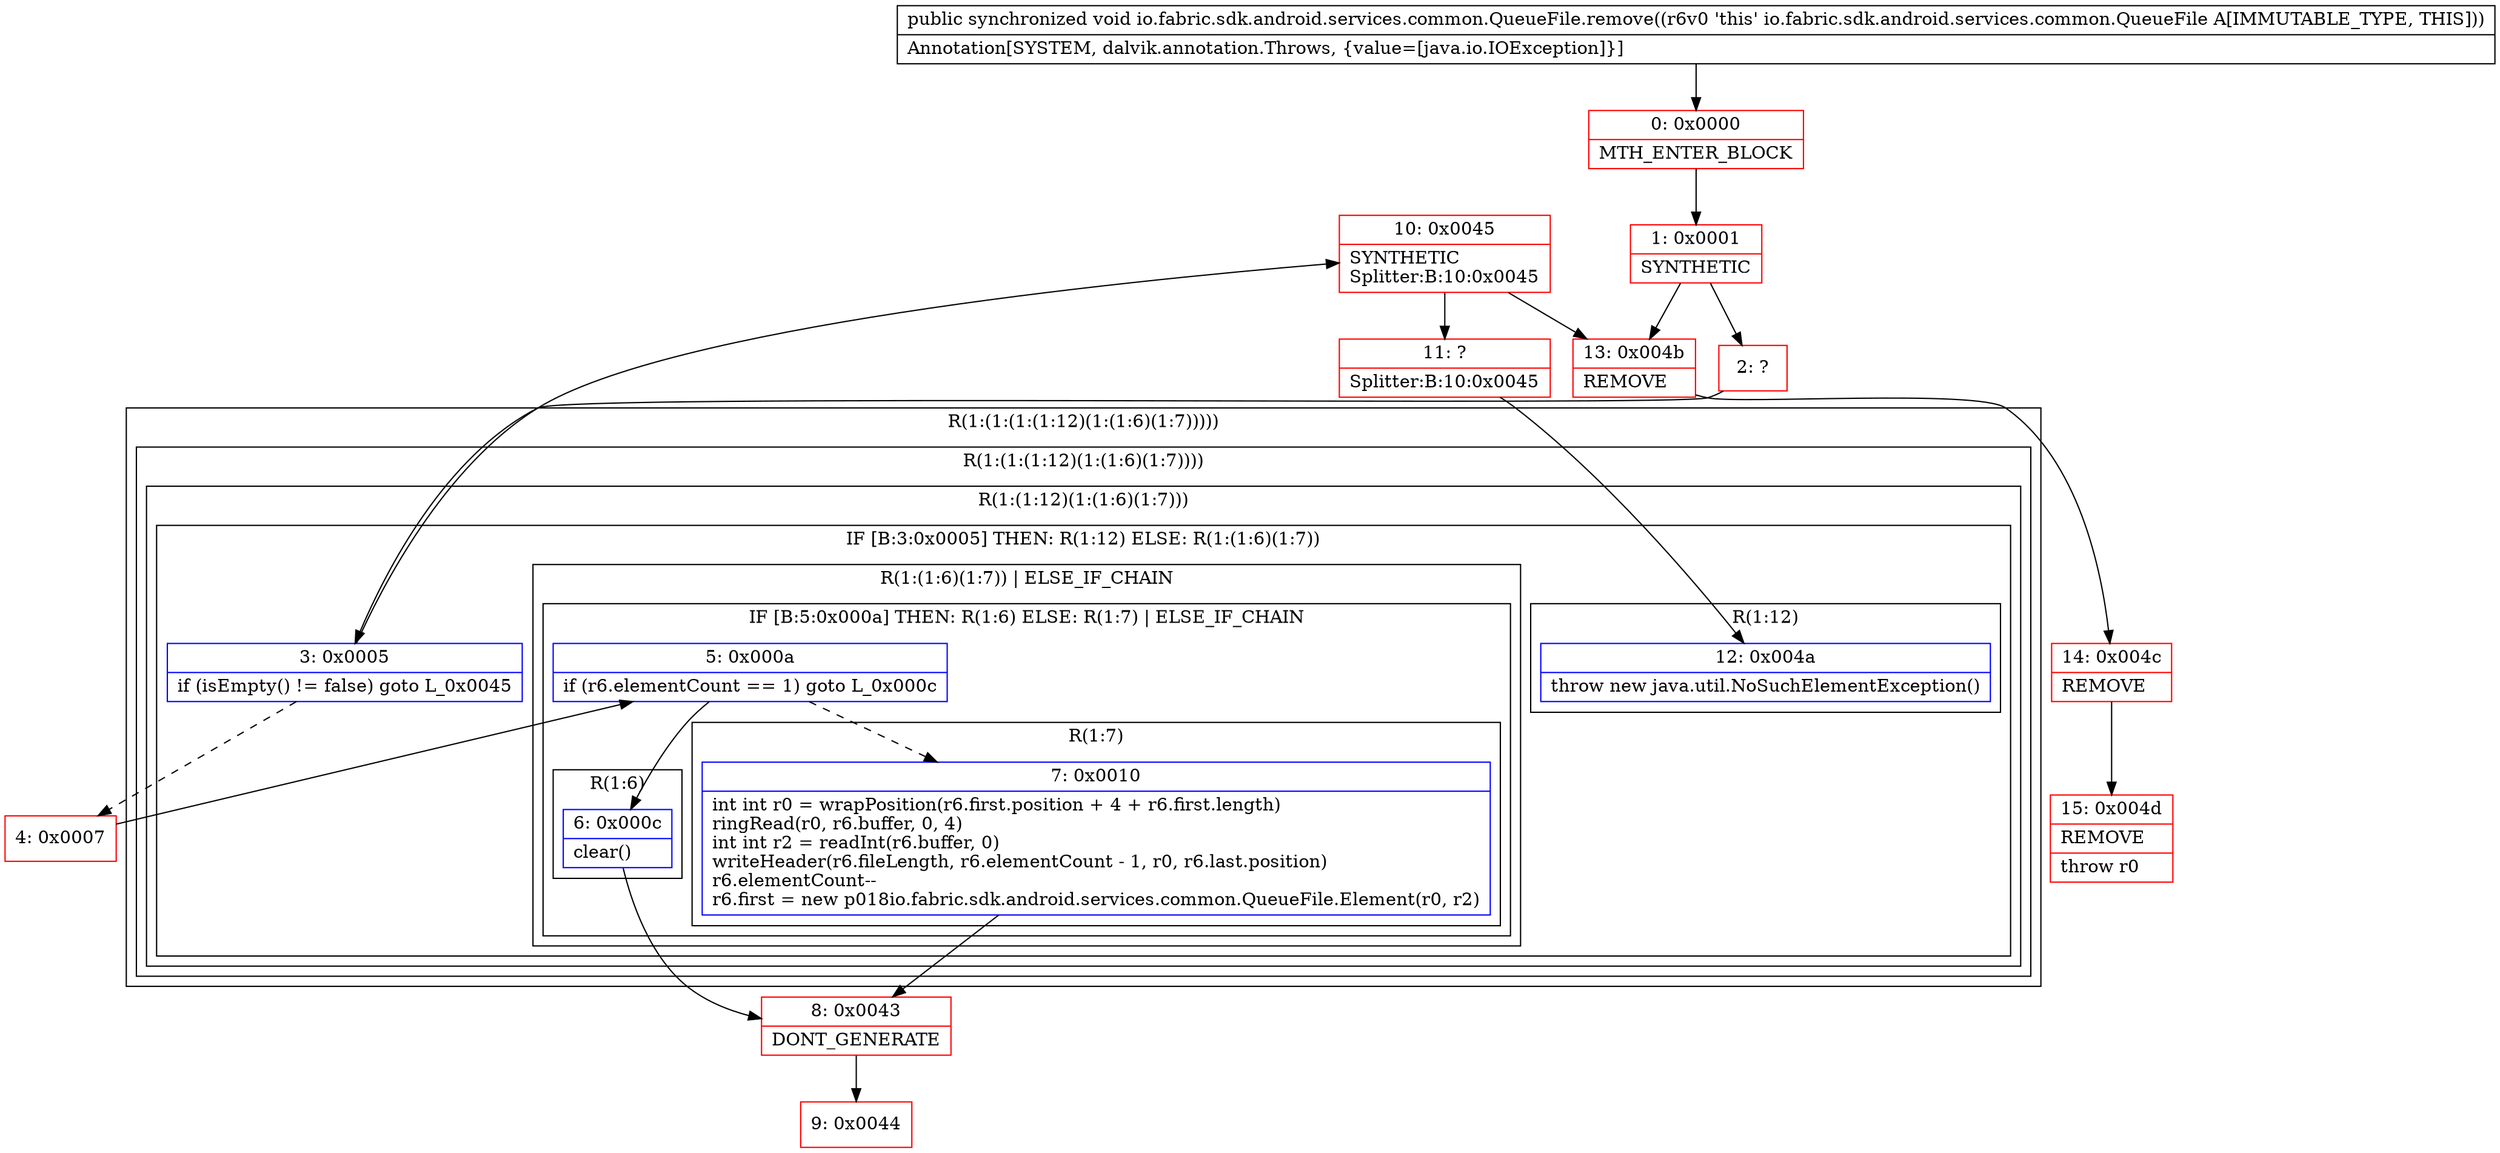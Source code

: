 digraph "CFG forio.fabric.sdk.android.services.common.QueueFile.remove()V" {
subgraph cluster_Region_1581592082 {
label = "R(1:(1:(1:(1:12)(1:(1:6)(1:7)))))";
node [shape=record,color=blue];
subgraph cluster_Region_1349873973 {
label = "R(1:(1:(1:12)(1:(1:6)(1:7))))";
node [shape=record,color=blue];
subgraph cluster_Region_759916771 {
label = "R(1:(1:12)(1:(1:6)(1:7)))";
node [shape=record,color=blue];
subgraph cluster_IfRegion_432922651 {
label = "IF [B:3:0x0005] THEN: R(1:12) ELSE: R(1:(1:6)(1:7))";
node [shape=record,color=blue];
Node_3 [shape=record,label="{3\:\ 0x0005|if (isEmpty() != false) goto L_0x0045\l}"];
subgraph cluster_Region_1854892174 {
label = "R(1:12)";
node [shape=record,color=blue];
Node_12 [shape=record,label="{12\:\ 0x004a|throw new java.util.NoSuchElementException()\l}"];
}
subgraph cluster_Region_361250995 {
label = "R(1:(1:6)(1:7)) | ELSE_IF_CHAIN\l";
node [shape=record,color=blue];
subgraph cluster_IfRegion_1676816017 {
label = "IF [B:5:0x000a] THEN: R(1:6) ELSE: R(1:7) | ELSE_IF_CHAIN\l";
node [shape=record,color=blue];
Node_5 [shape=record,label="{5\:\ 0x000a|if (r6.elementCount == 1) goto L_0x000c\l}"];
subgraph cluster_Region_357156812 {
label = "R(1:6)";
node [shape=record,color=blue];
Node_6 [shape=record,label="{6\:\ 0x000c|clear()\l}"];
}
subgraph cluster_Region_515519479 {
label = "R(1:7)";
node [shape=record,color=blue];
Node_7 [shape=record,label="{7\:\ 0x0010|int int r0 = wrapPosition(r6.first.position + 4 + r6.first.length)\lringRead(r0, r6.buffer, 0, 4)\lint int r2 = readInt(r6.buffer, 0)\lwriteHeader(r6.fileLength, r6.elementCount \- 1, r0, r6.last.position)\lr6.elementCount\-\-\lr6.first = new p018io.fabric.sdk.android.services.common.QueueFile.Element(r0, r2)\l}"];
}
}
}
}
}
}
}
Node_0 [shape=record,color=red,label="{0\:\ 0x0000|MTH_ENTER_BLOCK\l}"];
Node_1 [shape=record,color=red,label="{1\:\ 0x0001|SYNTHETIC\l}"];
Node_2 [shape=record,color=red,label="{2\:\ ?}"];
Node_4 [shape=record,color=red,label="{4\:\ 0x0007}"];
Node_8 [shape=record,color=red,label="{8\:\ 0x0043|DONT_GENERATE\l}"];
Node_9 [shape=record,color=red,label="{9\:\ 0x0044}"];
Node_10 [shape=record,color=red,label="{10\:\ 0x0045|SYNTHETIC\lSplitter:B:10:0x0045\l}"];
Node_11 [shape=record,color=red,label="{11\:\ ?|Splitter:B:10:0x0045\l}"];
Node_13 [shape=record,color=red,label="{13\:\ 0x004b|REMOVE\l}"];
Node_14 [shape=record,color=red,label="{14\:\ 0x004c|REMOVE\l}"];
Node_15 [shape=record,color=red,label="{15\:\ 0x004d|REMOVE\l|throw r0\l}"];
MethodNode[shape=record,label="{public synchronized void io.fabric.sdk.android.services.common.QueueFile.remove((r6v0 'this' io.fabric.sdk.android.services.common.QueueFile A[IMMUTABLE_TYPE, THIS]))  | Annotation[SYSTEM, dalvik.annotation.Throws, \{value=[java.io.IOException]\}]\l}"];
MethodNode -> Node_0;
Node_3 -> Node_4[style=dashed];
Node_3 -> Node_10;
Node_5 -> Node_6;
Node_5 -> Node_7[style=dashed];
Node_6 -> Node_8;
Node_7 -> Node_8;
Node_0 -> Node_1;
Node_1 -> Node_2;
Node_1 -> Node_13;
Node_2 -> Node_3;
Node_4 -> Node_5;
Node_8 -> Node_9;
Node_10 -> Node_11;
Node_10 -> Node_13;
Node_11 -> Node_12;
Node_13 -> Node_14;
Node_14 -> Node_15;
}

